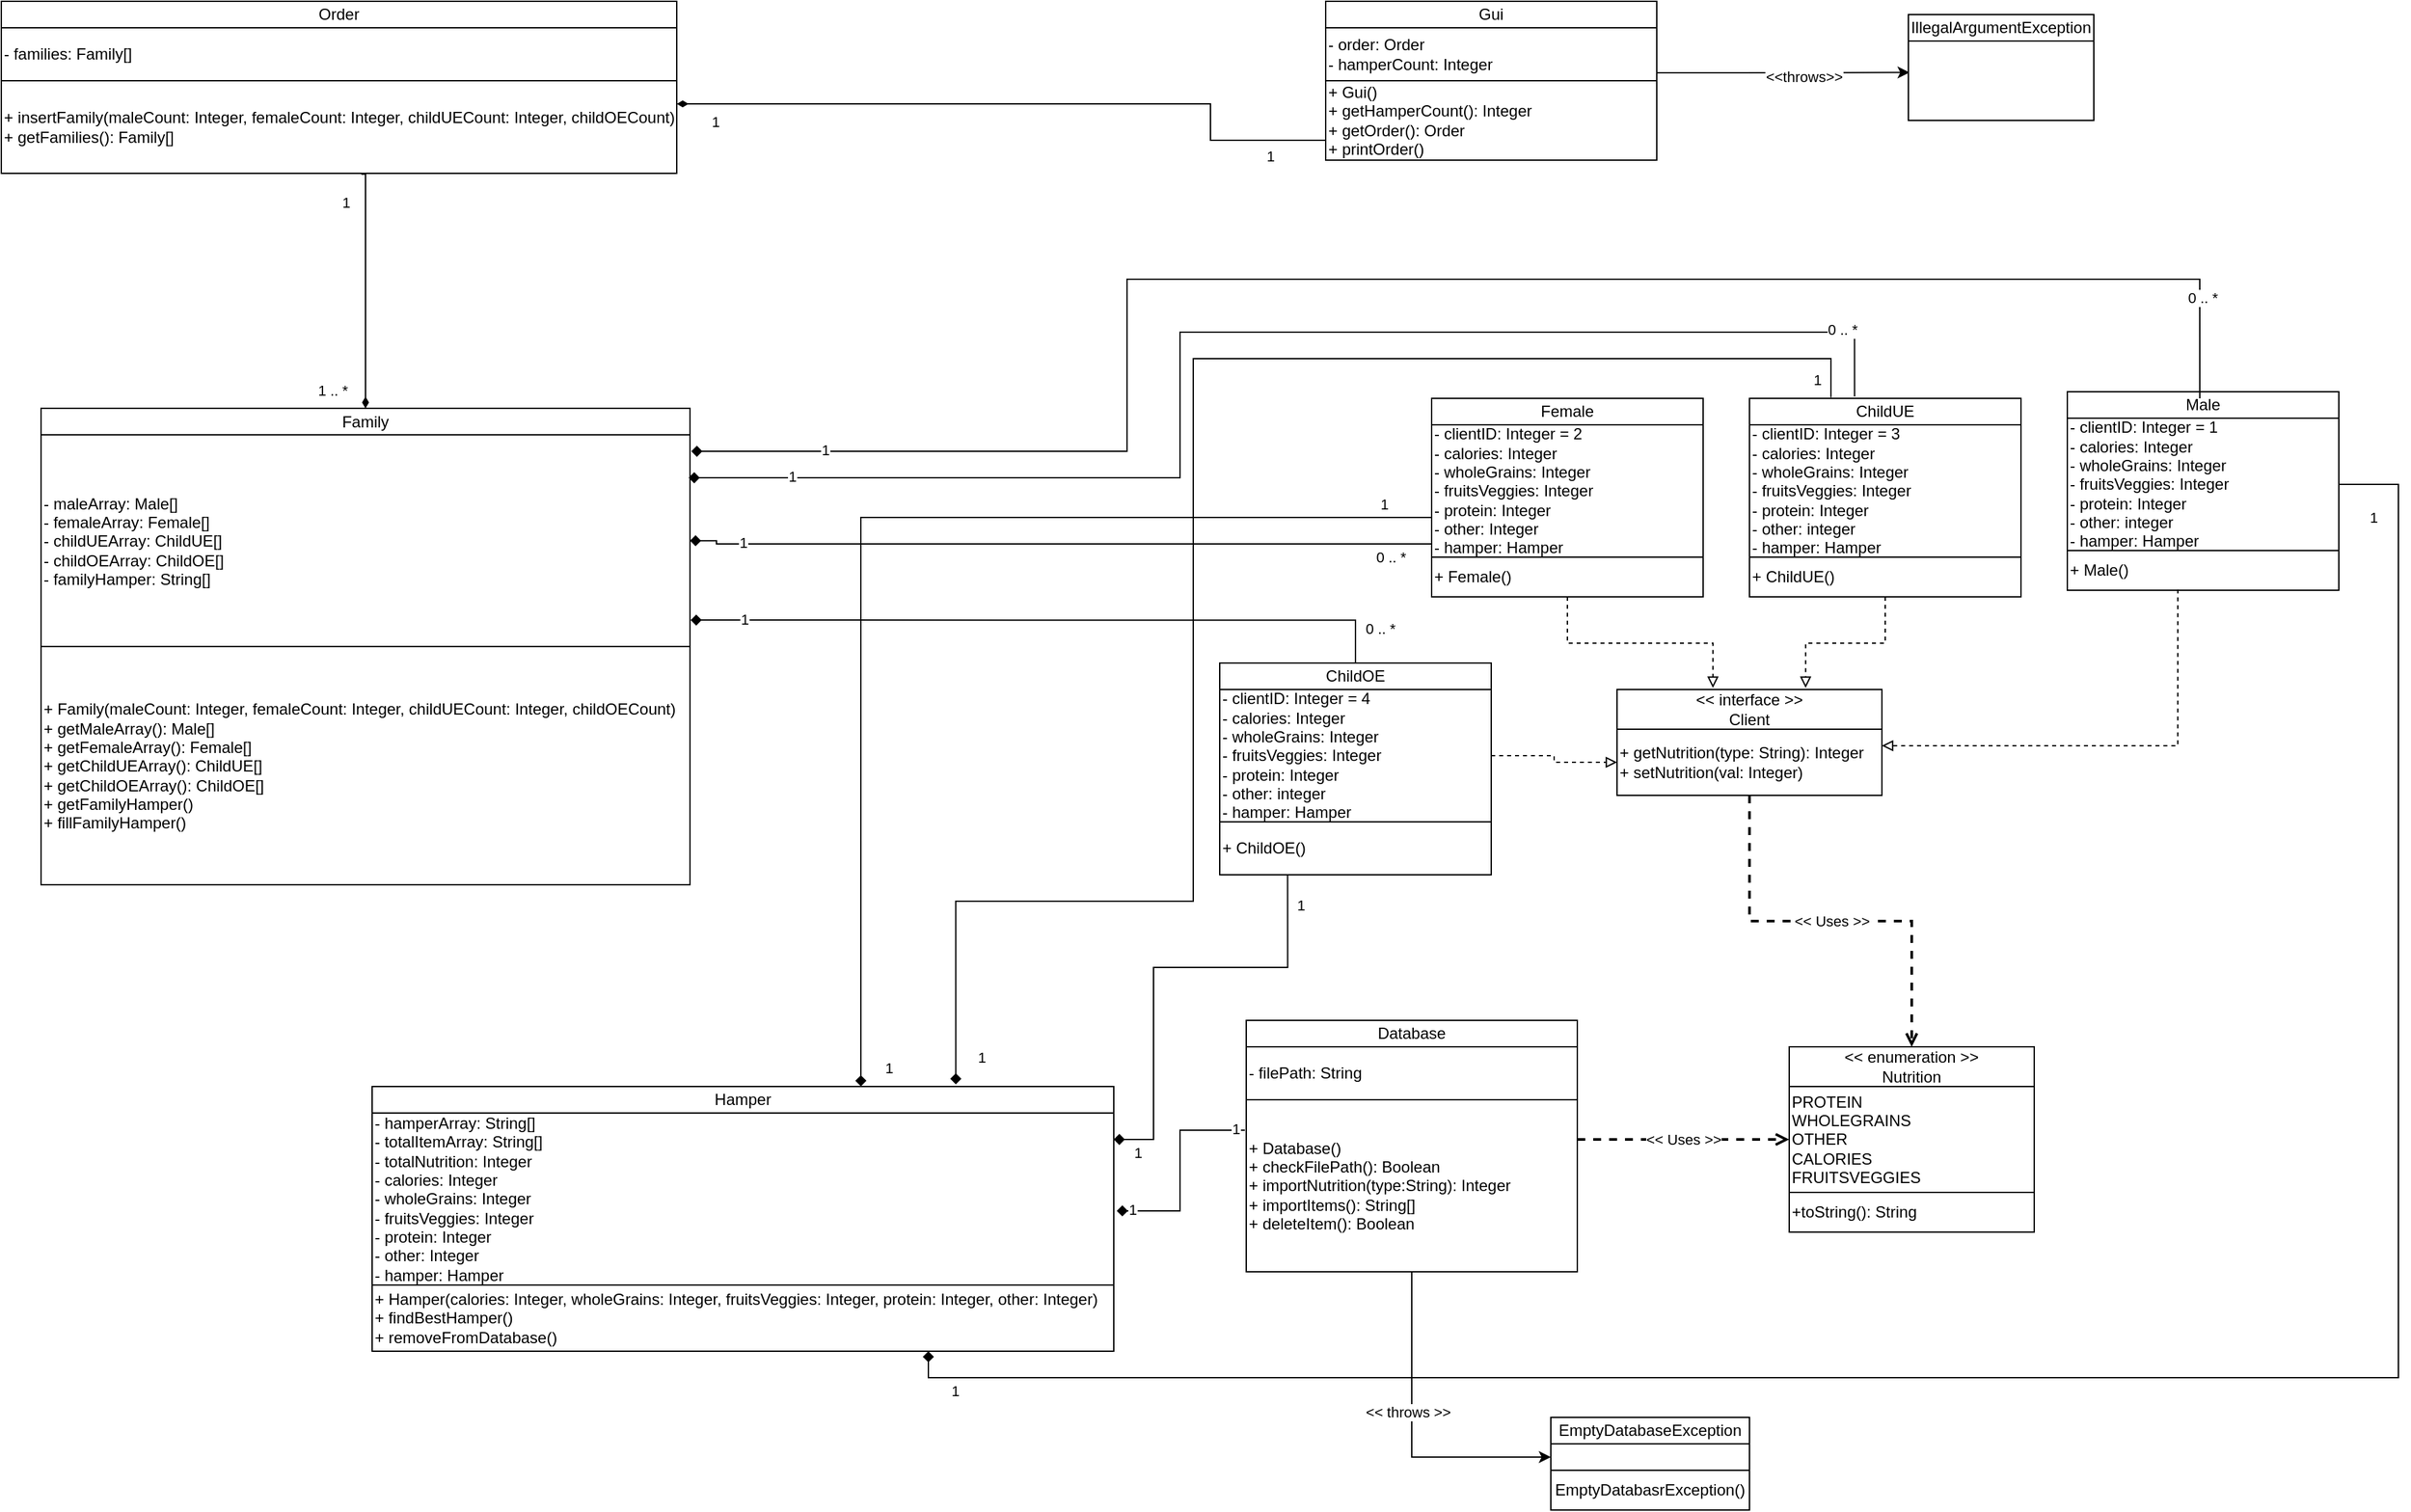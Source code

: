 <mxfile version="16.5.1" type="device"><diagram id="vH5qBAuG7QvGML_EAytG" name="Page-1"><mxGraphModel dx="2033" dy="1830" grid="1" gridSize="10" guides="1" tooltips="1" connect="1" arrows="1" fold="1" page="1" pageScale="1" pageWidth="850" pageHeight="1100" math="0" shadow="0"><root><mxCell id="0"/><mxCell id="1" parent="0"/><mxCell id="cVsWmdAmQqyKJKdyvhK0-1" value="- maleArray: Male[]&lt;br&gt;- femaleArray: Female[]&lt;br&gt;- childUEArray: ChildUE[]&lt;br&gt;- childOEArray: ChildOE[]&lt;br&gt;- familyHamper: String[]" style="rounded=0;whiteSpace=wrap;html=1;align=left;" parent="1" vertex="1"><mxGeometry x="-180" y="167.55" width="490" height="160" as="geometry"/></mxCell><mxCell id="cVsWmdAmQqyKJKdyvhK0-2" value="Family" style="rounded=0;whiteSpace=wrap;html=1;" parent="1" vertex="1"><mxGeometry x="-180" y="147.55" width="490" height="20" as="geometry"/></mxCell><mxCell id="cVsWmdAmQqyKJKdyvhK0-3" value="+ Family(maleCount: Integer, femaleCount: Integer, childUECount: Integer, childOECount)&lt;br&gt;+ getMaleArray(): Male[]&lt;br&gt;+ getFemaleArray(): Female[]&lt;br&gt;+ getChildUEArray(): ChildUE[]&lt;br&gt;+ getChildOEArray(): ChildOE[]&lt;br&gt;+ getFamilyHamper()&lt;br&gt;+ fillFamilyHamper()" style="rounded=0;whiteSpace=wrap;html=1;align=left;" parent="1" vertex="1"><mxGeometry x="-180" y="327.55" width="490" height="180" as="geometry"/></mxCell><mxCell id="cVsWmdAmQqyKJKdyvhK0-4" value="Male" style="rounded=0;whiteSpace=wrap;html=1;" parent="1" vertex="1"><mxGeometry x="1350" y="135" width="205" height="20" as="geometry"/></mxCell><mxCell id="uup2P5btaaSIoSmZBgX_-20" style="edgeStyle=orthogonalEdgeStyle;rounded=0;orthogonalLoop=1;jettySize=auto;html=1;entryX=0.75;entryY=1;entryDx=0;entryDy=0;endArrow=diamond;endFill=1;" parent="1" source="cVsWmdAmQqyKJKdyvhK0-5" target="cVsWmdAmQqyKJKdyvhK0-18" edge="1"><mxGeometry relative="1" as="geometry"><Array as="points"><mxPoint x="1600" y="205"/><mxPoint x="1600" y="880"/><mxPoint x="490" y="880"/></Array></mxGeometry></mxCell><mxCell id="uup2P5btaaSIoSmZBgX_-21" value="1" style="edgeLabel;html=1;align=center;verticalAlign=middle;resizable=0;points=[];" parent="uup2P5btaaSIoSmZBgX_-20" vertex="1" connectable="0"><mxGeometry x="0.927" y="2" relative="1" as="geometry"><mxPoint x="-28" y="8" as="offset"/></mxGeometry></mxCell><mxCell id="uup2P5btaaSIoSmZBgX_-22" value="1" style="edgeLabel;html=1;align=center;verticalAlign=middle;resizable=0;points=[];" parent="uup2P5btaaSIoSmZBgX_-20" vertex="1" connectable="0"><mxGeometry x="-0.972" y="-1" relative="1" as="geometry"><mxPoint y="24" as="offset"/></mxGeometry></mxCell><mxCell id="cVsWmdAmQqyKJKdyvhK0-5" value="- clientID: Integer = 1&lt;br&gt;- calories: Integer&lt;br&gt;- wholeGrains: Integer&lt;br&gt;- fruitsVeggies: Integer&lt;br&gt;- protein: Integer&lt;br&gt;- other: integer&lt;br&gt;- hamper: Hamper" style="rounded=0;whiteSpace=wrap;html=1;align=left;" parent="1" vertex="1"><mxGeometry x="1350" y="155" width="205" height="100" as="geometry"/></mxCell><mxCell id="cVsWmdAmQqyKJKdyvhK0-6" value="+ Male()&lt;br&gt;" style="rounded=0;whiteSpace=wrap;html=1;align=left;" parent="1" vertex="1"><mxGeometry x="1350" y="255" width="205" height="30" as="geometry"/></mxCell><mxCell id="cVsWmdAmQqyKJKdyvhK0-7" value="Female" style="rounded=0;whiteSpace=wrap;html=1;" parent="1" vertex="1"><mxGeometry x="870" y="140" width="205" height="20" as="geometry"/></mxCell><mxCell id="cVsWmdAmQqyKJKdyvhK0-50" style="edgeStyle=orthogonalEdgeStyle;rounded=0;orthogonalLoop=1;jettySize=auto;html=1;endArrow=diamond;endFill=1;entryX=1;entryY=0.5;entryDx=0;entryDy=0;" parent="1" source="cVsWmdAmQqyKJKdyvhK0-8" target="cVsWmdAmQqyKJKdyvhK0-1" edge="1"><mxGeometry relative="1" as="geometry"><mxPoint x="320" y="248" as="targetPoint"/><Array as="points"><mxPoint x="330" y="250"/><mxPoint x="330" y="248"/></Array></mxGeometry></mxCell><mxCell id="cVsWmdAmQqyKJKdyvhK0-51" value="1" style="edgeLabel;html=1;align=center;verticalAlign=middle;resizable=0;points=[];" parent="cVsWmdAmQqyKJKdyvhK0-50" vertex="1" connectable="0"><mxGeometry x="0.851" y="-1" relative="1" as="geometry"><mxPoint as="offset"/></mxGeometry></mxCell><mxCell id="cVsWmdAmQqyKJKdyvhK0-52" value="0 .. *" style="edgeLabel;html=1;align=center;verticalAlign=middle;resizable=0;points=[];" parent="cVsWmdAmQqyKJKdyvhK0-50" vertex="1" connectable="0"><mxGeometry x="-0.888" y="-2" relative="1" as="geometry"><mxPoint y="12" as="offset"/></mxGeometry></mxCell><mxCell id="uup2P5btaaSIoSmZBgX_-12" style="edgeStyle=orthogonalEdgeStyle;rounded=0;orthogonalLoop=1;jettySize=auto;html=1;entryX=0.659;entryY=-0.007;entryDx=0;entryDy=0;entryPerimeter=0;endArrow=diamond;endFill=1;" parent="1" source="cVsWmdAmQqyKJKdyvhK0-8" target="cVsWmdAmQqyKJKdyvhK0-16" edge="1"><mxGeometry relative="1" as="geometry"><Array as="points"><mxPoint x="439" y="230"/></Array></mxGeometry></mxCell><mxCell id="uup2P5btaaSIoSmZBgX_-13" value="1" style="edgeLabel;html=1;align=center;verticalAlign=middle;resizable=0;points=[];" parent="uup2P5btaaSIoSmZBgX_-12" vertex="1" connectable="0"><mxGeometry x="0.957" y="-2" relative="1" as="geometry"><mxPoint x="23" y="4" as="offset"/></mxGeometry></mxCell><mxCell id="uup2P5btaaSIoSmZBgX_-14" value="1" style="edgeLabel;html=1;align=center;verticalAlign=middle;resizable=0;points=[];" parent="uup2P5btaaSIoSmZBgX_-12" vertex="1" connectable="0"><mxGeometry x="-0.915" relative="1" as="geometry"><mxPoint y="-10" as="offset"/></mxGeometry></mxCell><mxCell id="cVsWmdAmQqyKJKdyvhK0-8" value="- clientID: Integer = 2&lt;br&gt;- calories: Integer&lt;br&gt;- wholeGrains: Integer&lt;br&gt;- fruitsVeggies: Integer&lt;br&gt;- protein: Integer&lt;br&gt;- other: Integer&lt;br&gt;- hamper: Hamper" style="rounded=0;whiteSpace=wrap;html=1;align=left;" parent="1" vertex="1"><mxGeometry x="870" y="160" width="205" height="100" as="geometry"/></mxCell><mxCell id="cVsWmdAmQqyKJKdyvhK0-9" value="+ Female()" style="rounded=0;whiteSpace=wrap;html=1;align=left;" parent="1" vertex="1"><mxGeometry x="870" y="260" width="205" height="30" as="geometry"/></mxCell><mxCell id="cVsWmdAmQqyKJKdyvhK0-10" value="ChildUE" style="rounded=0;whiteSpace=wrap;html=1;" parent="1" vertex="1"><mxGeometry x="1110" y="140" width="205" height="20" as="geometry"/></mxCell><mxCell id="uup2P5btaaSIoSmZBgX_-17" style="edgeStyle=orthogonalEdgeStyle;rounded=0;orthogonalLoop=1;jettySize=auto;html=1;endArrow=diamond;endFill=1;exitX=0.3;exitY=-0.04;exitDx=0;exitDy=0;exitPerimeter=0;entryX=0.787;entryY=-0.082;entryDx=0;entryDy=0;entryPerimeter=0;" parent="1" source="cVsWmdAmQqyKJKdyvhK0-10" target="cVsWmdAmQqyKJKdyvhK0-16" edge="1"><mxGeometry relative="1" as="geometry"><mxPoint x="511" y="650" as="targetPoint"/><Array as="points"><mxPoint x="1171" y="110"/><mxPoint x="690" y="110"/><mxPoint x="690" y="520"/><mxPoint x="511" y="520"/></Array></mxGeometry></mxCell><mxCell id="uup2P5btaaSIoSmZBgX_-18" value="1" style="edgeLabel;html=1;align=center;verticalAlign=middle;resizable=0;points=[];" parent="uup2P5btaaSIoSmZBgX_-17" vertex="1" connectable="0"><mxGeometry x="0.967" relative="1" as="geometry"><mxPoint x="19" as="offset"/></mxGeometry></mxCell><mxCell id="uup2P5btaaSIoSmZBgX_-19" value="1" style="edgeLabel;html=1;align=center;verticalAlign=middle;resizable=0;points=[];" parent="uup2P5btaaSIoSmZBgX_-17" vertex="1" connectable="0"><mxGeometry x="-0.978" relative="1" as="geometry"><mxPoint x="-11" as="offset"/></mxGeometry></mxCell><mxCell id="cVsWmdAmQqyKJKdyvhK0-11" value="- clientID: Integer = 3&lt;br&gt;- calories: Integer&lt;br&gt;- wholeGrains: Integer&lt;br&gt;- fruitsVeggies: Integer&lt;br&gt;- protein: Integer&lt;br&gt;- other: integer&lt;br&gt;- hamper: Hamper" style="rounded=0;whiteSpace=wrap;html=1;align=left;" parent="1" vertex="1"><mxGeometry x="1110" y="160" width="205" height="100" as="geometry"/></mxCell><mxCell id="cVsWmdAmQqyKJKdyvhK0-12" value="+ ChildUE()" style="rounded=0;whiteSpace=wrap;html=1;align=left;" parent="1" vertex="1"><mxGeometry x="1110" y="260" width="205" height="30" as="geometry"/></mxCell><mxCell id="cVsWmdAmQqyKJKdyvhK0-13" value="ChildOE" style="rounded=0;whiteSpace=wrap;html=1;" parent="1" vertex="1"><mxGeometry x="710" y="340" width="205" height="20" as="geometry"/></mxCell><mxCell id="cVsWmdAmQqyKJKdyvhK0-46" style="edgeStyle=orthogonalEdgeStyle;rounded=0;orthogonalLoop=1;jettySize=auto;html=1;entryX=0;entryY=0.5;entryDx=0;entryDy=0;endArrow=block;endFill=0;dashed=1;" parent="1" source="cVsWmdAmQqyKJKdyvhK0-14" target="cVsWmdAmQqyKJKdyvhK0-21" edge="1"><mxGeometry relative="1" as="geometry"/></mxCell><mxCell id="cVsWmdAmQqyKJKdyvhK0-14" value="- clientID: Integer = 4&lt;br&gt;- calories: Integer&lt;br&gt;- wholeGrains: Integer&lt;br&gt;- fruitsVeggies: Integer&lt;br&gt;- protein: Integer&lt;br&gt;- other: integer&lt;br&gt;- hamper: Hamper" style="rounded=0;whiteSpace=wrap;html=1;align=left;" parent="1" vertex="1"><mxGeometry x="710" y="360" width="205" height="100" as="geometry"/></mxCell><mxCell id="uup2P5btaaSIoSmZBgX_-23" style="edgeStyle=orthogonalEdgeStyle;rounded=0;orthogonalLoop=1;jettySize=auto;html=1;entryX=1;entryY=0.154;entryDx=0;entryDy=0;entryPerimeter=0;endArrow=diamond;endFill=1;exitX=0.25;exitY=1;exitDx=0;exitDy=0;" parent="1" source="cVsWmdAmQqyKJKdyvhK0-15" target="cVsWmdAmQqyKJKdyvhK0-17" edge="1"><mxGeometry relative="1" as="geometry"><Array as="points"><mxPoint x="761" y="570"/><mxPoint x="660" y="570"/><mxPoint x="660" y="700"/></Array></mxGeometry></mxCell><mxCell id="uup2P5btaaSIoSmZBgX_-24" value="1" style="edgeLabel;html=1;align=center;verticalAlign=middle;resizable=0;points=[];" parent="uup2P5btaaSIoSmZBgX_-23" vertex="1" connectable="0"><mxGeometry x="0.892" y="1" relative="1" as="geometry"><mxPoint y="9" as="offset"/></mxGeometry></mxCell><mxCell id="uup2P5btaaSIoSmZBgX_-25" value="1" style="edgeLabel;html=1;align=center;verticalAlign=middle;resizable=0;points=[];" parent="uup2P5btaaSIoSmZBgX_-23" vertex="1" connectable="0"><mxGeometry x="-0.862" y="2" relative="1" as="geometry"><mxPoint x="7" as="offset"/></mxGeometry></mxCell><mxCell id="cVsWmdAmQqyKJKdyvhK0-15" value="+ ChildOE()" style="rounded=0;whiteSpace=wrap;html=1;align=left;" parent="1" vertex="1"><mxGeometry x="710" y="460" width="205" height="40" as="geometry"/></mxCell><mxCell id="cVsWmdAmQqyKJKdyvhK0-16" value="Hamper" style="rounded=0;whiteSpace=wrap;html=1;" parent="1" vertex="1"><mxGeometry x="70" y="660" width="560" height="20" as="geometry"/></mxCell><mxCell id="cVsWmdAmQqyKJKdyvhK0-17" value="- hamperArray: String[]&lt;br&gt;- totalItemArray: String[]&lt;br&gt;- totalNutrition: Integer&lt;br&gt;- calories: Integer&lt;br&gt;- wholeGrains: Integer&lt;br&gt;- fruitsVeggies: Integer&lt;br&gt;- protein: Integer&lt;br&gt;- other: Integer&lt;br&gt;- hamper: Hamper" style="rounded=0;whiteSpace=wrap;html=1;align=left;" parent="1" vertex="1"><mxGeometry x="70" y="680" width="560" height="130" as="geometry"/></mxCell><mxCell id="cVsWmdAmQqyKJKdyvhK0-18" value="+ Hamper(calories: Integer, wholeGrains: Integer, fruitsVeggies: Integer, protein: Integer, other: Integer)&lt;br&gt;+ findBestHamper()&lt;br&gt;+ removeFromDatabase()" style="rounded=0;whiteSpace=wrap;html=1;align=left;" parent="1" vertex="1"><mxGeometry x="70" y="810" width="560" height="50" as="geometry"/></mxCell><mxCell id="cVsWmdAmQqyKJKdyvhK0-19" value="&amp;lt;&amp;lt; interface &amp;gt;&amp;gt;&lt;br&gt;Client" style="rounded=0;whiteSpace=wrap;html=1;" parent="1" vertex="1"><mxGeometry x="1010" y="360" width="200" height="30" as="geometry"/></mxCell><mxCell id="cVsWmdAmQqyKJKdyvhK0-21" value="&lt;span&gt;+ getNutrition(type: String): Integer&lt;/span&gt;&lt;br&gt;&lt;span&gt;+ setNutrition(val: Integer)&lt;/span&gt;" style="rounded=0;whiteSpace=wrap;html=1;align=left;" parent="1" vertex="1"><mxGeometry x="1010" y="390" width="200" height="50" as="geometry"/></mxCell><mxCell id="cVsWmdAmQqyKJKdyvhK0-22" value="Database" style="rounded=0;whiteSpace=wrap;html=1;" parent="1" vertex="1"><mxGeometry x="730" y="610" width="250" height="20" as="geometry"/></mxCell><mxCell id="cVsWmdAmQqyKJKdyvhK0-23" value="- filePath: String" style="rounded=0;whiteSpace=wrap;html=1;align=left;" parent="1" vertex="1"><mxGeometry x="730" y="630" width="250" height="40" as="geometry"/></mxCell><mxCell id="uup2P5btaaSIoSmZBgX_-33" style="edgeStyle=orthogonalEdgeStyle;rounded=0;orthogonalLoop=1;jettySize=auto;html=1;entryX=0;entryY=0.5;entryDx=0;entryDy=0;endArrow=classic;endFill=1;" parent="1" source="cVsWmdAmQqyKJKdyvhK0-24" target="uup2P5btaaSIoSmZBgX_-29" edge="1"><mxGeometry relative="1" as="geometry"/></mxCell><mxCell id="uup2P5btaaSIoSmZBgX_-34" value="&amp;lt;&amp;lt; throws &amp;gt;&amp;gt;" style="edgeLabel;html=1;align=center;verticalAlign=middle;resizable=0;points=[];" parent="uup2P5btaaSIoSmZBgX_-33" vertex="1" connectable="0"><mxGeometry x="-0.134" y="-3" relative="1" as="geometry"><mxPoint as="offset"/></mxGeometry></mxCell><mxCell id="cVsWmdAmQqyKJKdyvhK0-24" value="+ Database()&lt;br&gt;+ checkFilePath(): Boolean&lt;br&gt;+ importNutrition(type:String): Integer&lt;br&gt;+ importItems(): String[]&lt;br&gt;+ deleteItem(): Boolean" style="rounded=0;whiteSpace=wrap;html=1;align=left;" parent="1" vertex="1"><mxGeometry x="730" y="670" width="250" height="130" as="geometry"/></mxCell><mxCell id="cVsWmdAmQqyKJKdyvhK0-31" value="Order" style="rounded=0;whiteSpace=wrap;html=1;" parent="1" vertex="1"><mxGeometry x="-210.0" y="-160" width="510" height="20" as="geometry"/></mxCell><mxCell id="cVsWmdAmQqyKJKdyvhK0-32" value="- families: Family[]&amp;nbsp;" style="rounded=0;whiteSpace=wrap;html=1;align=left;" parent="1" vertex="1"><mxGeometry x="-210.0" y="-140" width="510" height="40" as="geometry"/></mxCell><mxCell id="cVsWmdAmQqyKJKdyvhK0-33" value="+ insertFamily(maleCount: Integer, femaleCount: Integer, childUECount: Integer, childOECount)&lt;br&gt;+ getFamilies(): Family[]" style="rounded=0;whiteSpace=wrap;html=1;align=left;" parent="1" vertex="1"><mxGeometry x="-210.0" y="-100" width="510" height="70" as="geometry"/></mxCell><mxCell id="cVsWmdAmQqyKJKdyvhK0-34" value="Gui" style="rounded=0;whiteSpace=wrap;html=1;" parent="1" vertex="1"><mxGeometry x="790" y="-160" width="250" height="20" as="geometry"/></mxCell><mxCell id="uup2P5btaaSIoSmZBgX_-37" style="edgeStyle=orthogonalEdgeStyle;rounded=0;orthogonalLoop=1;jettySize=auto;html=1;entryX=0.006;entryY=0.396;entryDx=0;entryDy=0;entryPerimeter=0;endArrow=classic;endFill=1;" parent="1" source="cVsWmdAmQqyKJKdyvhK0-35" target="uup2P5btaaSIoSmZBgX_-31" edge="1"><mxGeometry relative="1" as="geometry"><Array as="points"><mxPoint x="1100" y="-106"/><mxPoint x="1100" y="-106"/></Array></mxGeometry></mxCell><mxCell id="uup2P5btaaSIoSmZBgX_-38" value="&amp;lt;&amp;lt;throws&amp;gt;&amp;gt;" style="edgeLabel;html=1;align=center;verticalAlign=middle;resizable=0;points=[];" parent="uup2P5btaaSIoSmZBgX_-37" vertex="1" connectable="0"><mxGeometry x="0.505" y="-3" relative="1" as="geometry"><mxPoint x="-33" as="offset"/></mxGeometry></mxCell><mxCell id="cVsWmdAmQqyKJKdyvhK0-35" value="- order: Order&lt;br&gt;- hamperCount: Integer" style="rounded=0;whiteSpace=wrap;html=1;align=left;" parent="1" vertex="1"><mxGeometry x="790" y="-140" width="250" height="40" as="geometry"/></mxCell><mxCell id="cVsWmdAmQqyKJKdyvhK0-36" value="+ Gui()&lt;br&gt;+ getHamperCount(): Integer&lt;br&gt;+ getOrder(): Order&lt;br&gt;+ printOrder()" style="rounded=0;whiteSpace=wrap;html=1;align=left;" parent="1" vertex="1"><mxGeometry x="790" y="-100" width="250" height="60" as="geometry"/></mxCell><mxCell id="cVsWmdAmQqyKJKdyvhK0-37" value="&amp;lt;&amp;lt; enumeration &amp;gt;&amp;gt;&lt;br&gt;Nutrition" style="rounded=0;whiteSpace=wrap;html=1;" parent="1" vertex="1"><mxGeometry x="1140" y="630" width="185" height="30" as="geometry"/></mxCell><mxCell id="cVsWmdAmQqyKJKdyvhK0-41" value="PROTEIN&lt;br&gt;WHOLEGRAINS&lt;br&gt;OTHER&lt;br&gt;CALORIES&lt;br&gt;FRUITSVEGGIES" style="rounded=0;whiteSpace=wrap;html=1;align=left;" parent="1" vertex="1"><mxGeometry x="1140" y="660" width="185" height="80" as="geometry"/></mxCell><mxCell id="cVsWmdAmQqyKJKdyvhK0-42" value="+toString(): String" style="rounded=0;whiteSpace=wrap;html=1;align=left;" parent="1" vertex="1"><mxGeometry x="1140" y="740" width="185" height="30" as="geometry"/></mxCell><mxCell id="cVsWmdAmQqyKJKdyvhK0-43" value="&amp;lt;&amp;lt; Uses &amp;gt;&amp;gt;" style="endArrow=open;dashed=1;html=1;strokeWidth=2;rounded=0;endFill=0;entryX=0;entryY=0.5;entryDx=0;entryDy=0;" parent="1" target="cVsWmdAmQqyKJKdyvhK0-41" edge="1"><mxGeometry width="50" height="50" relative="1" as="geometry"><mxPoint x="980" y="700" as="sourcePoint"/><mxPoint x="1030" y="650" as="targetPoint"/></mxGeometry></mxCell><mxCell id="cVsWmdAmQqyKJKdyvhK0-44" value="&amp;lt;&amp;lt; Uses &amp;gt;&amp;gt;" style="endArrow=open;dashed=1;html=1;strokeWidth=2;rounded=0;endFill=0;exitX=0.5;exitY=1;exitDx=0;exitDy=0;entryX=0.5;entryY=0;entryDx=0;entryDy=0;edgeStyle=orthogonalEdgeStyle;" parent="1" source="cVsWmdAmQqyKJKdyvhK0-21" target="cVsWmdAmQqyKJKdyvhK0-37" edge="1"><mxGeometry width="50" height="50" relative="1" as="geometry"><mxPoint x="1112.5" y="470.0" as="sourcePoint"/><mxPoint x="1230" y="620" as="targetPoint"/></mxGeometry></mxCell><mxCell id="cVsWmdAmQqyKJKdyvhK0-47" style="edgeStyle=orthogonalEdgeStyle;rounded=0;orthogonalLoop=1;jettySize=auto;html=1;entryX=0.362;entryY=-0.041;entryDx=0;entryDy=0;endArrow=block;endFill=0;dashed=1;exitX=0.5;exitY=1;exitDx=0;exitDy=0;entryPerimeter=0;" parent="1" source="cVsWmdAmQqyKJKdyvhK0-9" target="cVsWmdAmQqyKJKdyvhK0-19" edge="1"><mxGeometry relative="1" as="geometry"><mxPoint x="940" y="315" as="sourcePoint"/><mxPoint x="1100" y="340" as="targetPoint"/></mxGeometry></mxCell><mxCell id="cVsWmdAmQqyKJKdyvhK0-48" style="edgeStyle=orthogonalEdgeStyle;rounded=0;orthogonalLoop=1;jettySize=auto;html=1;entryX=0.712;entryY=-0.041;entryDx=0;entryDy=0;endArrow=block;endFill=0;dashed=1;exitX=0.5;exitY=1;exitDx=0;exitDy=0;entryPerimeter=0;" parent="1" source="cVsWmdAmQqyKJKdyvhK0-12" target="cVsWmdAmQqyKJKdyvhK0-19" edge="1"><mxGeometry relative="1" as="geometry"><mxPoint x="982.5" y="300" as="sourcePoint"/><mxPoint x="1120" y="370" as="targetPoint"/></mxGeometry></mxCell><mxCell id="cVsWmdAmQqyKJKdyvhK0-49" style="edgeStyle=orthogonalEdgeStyle;rounded=0;orthogonalLoop=1;jettySize=auto;html=1;entryX=1;entryY=0.25;entryDx=0;entryDy=0;endArrow=block;endFill=0;dashed=1;exitX=0.407;exitY=0.978;exitDx=0;exitDy=0;exitPerimeter=0;" parent="1" source="cVsWmdAmQqyKJKdyvhK0-6" target="cVsWmdAmQqyKJKdyvhK0-21" edge="1"><mxGeometry relative="1" as="geometry"><mxPoint x="1440.1" y="310" as="sourcePoint"/><mxPoint x="1400" y="378.77" as="targetPoint"/></mxGeometry></mxCell><mxCell id="cVsWmdAmQqyKJKdyvhK0-53" style="edgeStyle=orthogonalEdgeStyle;rounded=0;orthogonalLoop=1;jettySize=auto;html=1;endArrow=diamond;endFill=1;exitX=0.387;exitY=-0.066;exitDx=0;exitDy=0;exitPerimeter=0;" parent="1" source="cVsWmdAmQqyKJKdyvhK0-10" edge="1"><mxGeometry relative="1" as="geometry"><mxPoint x="870" y="170.003" as="sourcePoint"/><mxPoint x="309" y="200" as="targetPoint"/><Array as="points"><mxPoint x="1169" y="90"/><mxPoint x="680" y="90"/><mxPoint x="680" y="200"/><mxPoint x="309" y="200"/></Array></mxGeometry></mxCell><mxCell id="cVsWmdAmQqyKJKdyvhK0-54" value="1" style="edgeLabel;html=1;align=center;verticalAlign=middle;resizable=0;points=[];" parent="cVsWmdAmQqyKJKdyvhK0-53" vertex="1" connectable="0"><mxGeometry x="0.851" y="-1" relative="1" as="geometry"><mxPoint as="offset"/></mxGeometry></mxCell><mxCell id="cVsWmdAmQqyKJKdyvhK0-55" value="0 .. *" style="edgeLabel;html=1;align=center;verticalAlign=middle;resizable=0;points=[];" parent="cVsWmdAmQqyKJKdyvhK0-53" vertex="1" connectable="0"><mxGeometry x="-0.888" y="-2" relative="1" as="geometry"><mxPoint as="offset"/></mxGeometry></mxCell><mxCell id="cVsWmdAmQqyKJKdyvhK0-56" style="edgeStyle=orthogonalEdgeStyle;rounded=0;orthogonalLoop=1;jettySize=auto;html=1;endArrow=diamond;endFill=1;exitX=0.488;exitY=0.25;exitDx=0;exitDy=0;exitPerimeter=0;" parent="1" source="cVsWmdAmQqyKJKdyvhK0-4" edge="1"><mxGeometry relative="1" as="geometry"><mxPoint x="1450" y="130" as="sourcePoint"/><mxPoint x="311" y="180" as="targetPoint"/><Array as="points"><mxPoint x="1450" y="50"/><mxPoint x="640" y="50"/><mxPoint x="640" y="180"/><mxPoint x="311" y="180"/></Array></mxGeometry></mxCell><mxCell id="cVsWmdAmQqyKJKdyvhK0-57" value="1" style="edgeLabel;html=1;align=center;verticalAlign=middle;resizable=0;points=[];" parent="cVsWmdAmQqyKJKdyvhK0-56" vertex="1" connectable="0"><mxGeometry x="0.851" y="-1" relative="1" as="geometry"><mxPoint as="offset"/></mxGeometry></mxCell><mxCell id="cVsWmdAmQqyKJKdyvhK0-58" value="0 .. *" style="edgeLabel;html=1;align=center;verticalAlign=middle;resizable=0;points=[];" parent="cVsWmdAmQqyKJKdyvhK0-56" vertex="1" connectable="0"><mxGeometry x="-0.888" y="-2" relative="1" as="geometry"><mxPoint as="offset"/></mxGeometry></mxCell><mxCell id="cVsWmdAmQqyKJKdyvhK0-59" style="edgeStyle=orthogonalEdgeStyle;rounded=0;orthogonalLoop=1;jettySize=auto;html=1;entryX=1.001;entryY=0.875;entryDx=0;entryDy=0;endArrow=diamond;endFill=1;entryPerimeter=0;exitX=0.5;exitY=0;exitDx=0;exitDy=0;" parent="1" source="cVsWmdAmQqyKJKdyvhK0-13" target="cVsWmdAmQqyKJKdyvhK0-1" edge="1"><mxGeometry relative="1" as="geometry"><mxPoint x="890" y="289.941" as="sourcePoint"/><mxPoint x="630" y="320" as="targetPoint"/></mxGeometry></mxCell><mxCell id="cVsWmdAmQqyKJKdyvhK0-60" value="1" style="edgeLabel;html=1;align=center;verticalAlign=middle;resizable=0;points=[];" parent="cVsWmdAmQqyKJKdyvhK0-59" vertex="1" connectable="0"><mxGeometry x="0.851" y="-1" relative="1" as="geometry"><mxPoint as="offset"/></mxGeometry></mxCell><mxCell id="cVsWmdAmQqyKJKdyvhK0-61" value="0 .. *" style="edgeLabel;html=1;align=center;verticalAlign=middle;resizable=0;points=[];" parent="cVsWmdAmQqyKJKdyvhK0-59" vertex="1" connectable="0"><mxGeometry x="-0.888" y="-2" relative="1" as="geometry"><mxPoint x="16" y="4" as="offset"/></mxGeometry></mxCell><mxCell id="uup2P5btaaSIoSmZBgX_-1" style="edgeStyle=orthogonalEdgeStyle;rounded=0;orthogonalLoop=1;jettySize=auto;html=1;entryX=1.004;entryY=0.569;entryDx=0;entryDy=0;endArrow=diamond;endFill=1;entryPerimeter=0;exitX=-0.004;exitY=0.177;exitDx=0;exitDy=0;exitPerimeter=0;" parent="1" source="cVsWmdAmQqyKJKdyvhK0-24" target="cVsWmdAmQqyKJKdyvhK0-17" edge="1"><mxGeometry relative="1" as="geometry"><mxPoint x="822.5" y="560" as="sourcePoint"/><mxPoint x="620.49" y="520" as="targetPoint"/></mxGeometry></mxCell><mxCell id="uup2P5btaaSIoSmZBgX_-2" value="1" style="edgeLabel;html=1;align=center;verticalAlign=middle;resizable=0;points=[];" parent="uup2P5btaaSIoSmZBgX_-1" vertex="1" connectable="0"><mxGeometry x="0.851" y="-1" relative="1" as="geometry"><mxPoint as="offset"/></mxGeometry></mxCell><mxCell id="uup2P5btaaSIoSmZBgX_-4" value="1" style="edgeLabel;html=1;align=center;verticalAlign=middle;resizable=0;points=[];" parent="uup2P5btaaSIoSmZBgX_-1" vertex="1" connectable="0"><mxGeometry x="-0.911" y="-1" relative="1" as="geometry"><mxPoint as="offset"/></mxGeometry></mxCell><mxCell id="uup2P5btaaSIoSmZBgX_-5" style="edgeStyle=orthogonalEdgeStyle;rounded=0;orthogonalLoop=1;jettySize=auto;html=1;entryX=0.5;entryY=0;entryDx=0;entryDy=0;endArrow=diamondThin;endFill=1;exitX=0.533;exitY=1.009;exitDx=0;exitDy=0;exitPerimeter=0;" parent="1" source="cVsWmdAmQqyKJKdyvhK0-33" target="cVsWmdAmQqyKJKdyvhK0-2" edge="1"><mxGeometry relative="1" as="geometry"><mxPoint x="970.04" y="90" as="sourcePoint"/><mxPoint x="130.0" y="129.95" as="targetPoint"/><Array as="points"><mxPoint x="65" y="-29"/></Array></mxGeometry></mxCell><mxCell id="uup2P5btaaSIoSmZBgX_-6" value="1 .. *" style="edgeLabel;html=1;align=center;verticalAlign=middle;resizable=0;points=[];" parent="uup2P5btaaSIoSmZBgX_-5" vertex="1" connectable="0"><mxGeometry x="0.851" y="-1" relative="1" as="geometry"><mxPoint x="-24" as="offset"/></mxGeometry></mxCell><mxCell id="uup2P5btaaSIoSmZBgX_-7" value="1" style="edgeLabel;html=1;align=center;verticalAlign=middle;resizable=0;points=[];" parent="uup2P5btaaSIoSmZBgX_-5" vertex="1" connectable="0"><mxGeometry x="-0.888" y="-2" relative="1" as="geometry"><mxPoint x="-13" y="14" as="offset"/></mxGeometry></mxCell><mxCell id="uup2P5btaaSIoSmZBgX_-9" style="edgeStyle=orthogonalEdgeStyle;rounded=0;orthogonalLoop=1;jettySize=auto;html=1;entryX=1;entryY=0.25;entryDx=0;entryDy=0;endArrow=diamondThin;endFill=1;exitX=0;exitY=0.75;exitDx=0;exitDy=0;" parent="1" source="cVsWmdAmQqyKJKdyvhK0-36" target="cVsWmdAmQqyKJKdyvhK0-33" edge="1"><mxGeometry relative="1" as="geometry"><mxPoint x="700" y="-180.0" as="sourcePoint"/><mxPoint x="703.17" y="-10.63" as="targetPoint"/><Array as="points"><mxPoint x="703" y="-55"/><mxPoint x="703" y="-82"/></Array></mxGeometry></mxCell><mxCell id="uup2P5btaaSIoSmZBgX_-10" value="1" style="edgeLabel;html=1;align=center;verticalAlign=middle;resizable=0;points=[];" parent="uup2P5btaaSIoSmZBgX_-9" vertex="1" connectable="0"><mxGeometry x="0.851" y="-1" relative="1" as="geometry"><mxPoint x="-10" y="14" as="offset"/></mxGeometry></mxCell><mxCell id="uup2P5btaaSIoSmZBgX_-11" value="1" style="edgeLabel;html=1;align=center;verticalAlign=middle;resizable=0;points=[];" parent="uup2P5btaaSIoSmZBgX_-9" vertex="1" connectable="0"><mxGeometry x="-0.888" y="-2" relative="1" as="geometry"><mxPoint x="-13" y="14" as="offset"/></mxGeometry></mxCell><mxCell id="uup2P5btaaSIoSmZBgX_-29" value="" style="rounded=0;whiteSpace=wrap;html=1;" parent="1" vertex="1"><mxGeometry x="960" y="930" width="150" height="20" as="geometry"/></mxCell><mxCell id="uup2P5btaaSIoSmZBgX_-30" value="EmptyDatabaseException" style="rounded=0;whiteSpace=wrap;html=1;" parent="1" vertex="1"><mxGeometry x="960" y="910" width="150" height="20" as="geometry"/></mxCell><mxCell id="uup2P5btaaSIoSmZBgX_-31" value="" style="rounded=0;whiteSpace=wrap;html=1;" parent="1" vertex="1"><mxGeometry x="1230" y="-130" width="140" height="60" as="geometry"/></mxCell><mxCell id="uup2P5btaaSIoSmZBgX_-32" value="IllegalArgumentException" style="rounded=0;whiteSpace=wrap;html=1;" parent="1" vertex="1"><mxGeometry x="1230" y="-150" width="140" height="20" as="geometry"/></mxCell><mxCell id="lglXUyvVUx2jDNWy1TE2-1" value="EmptyDatabasrException()" style="rounded=0;whiteSpace=wrap;html=1;" vertex="1" parent="1"><mxGeometry x="960" y="950" width="150" height="30" as="geometry"/></mxCell></root></mxGraphModel></diagram></mxfile>